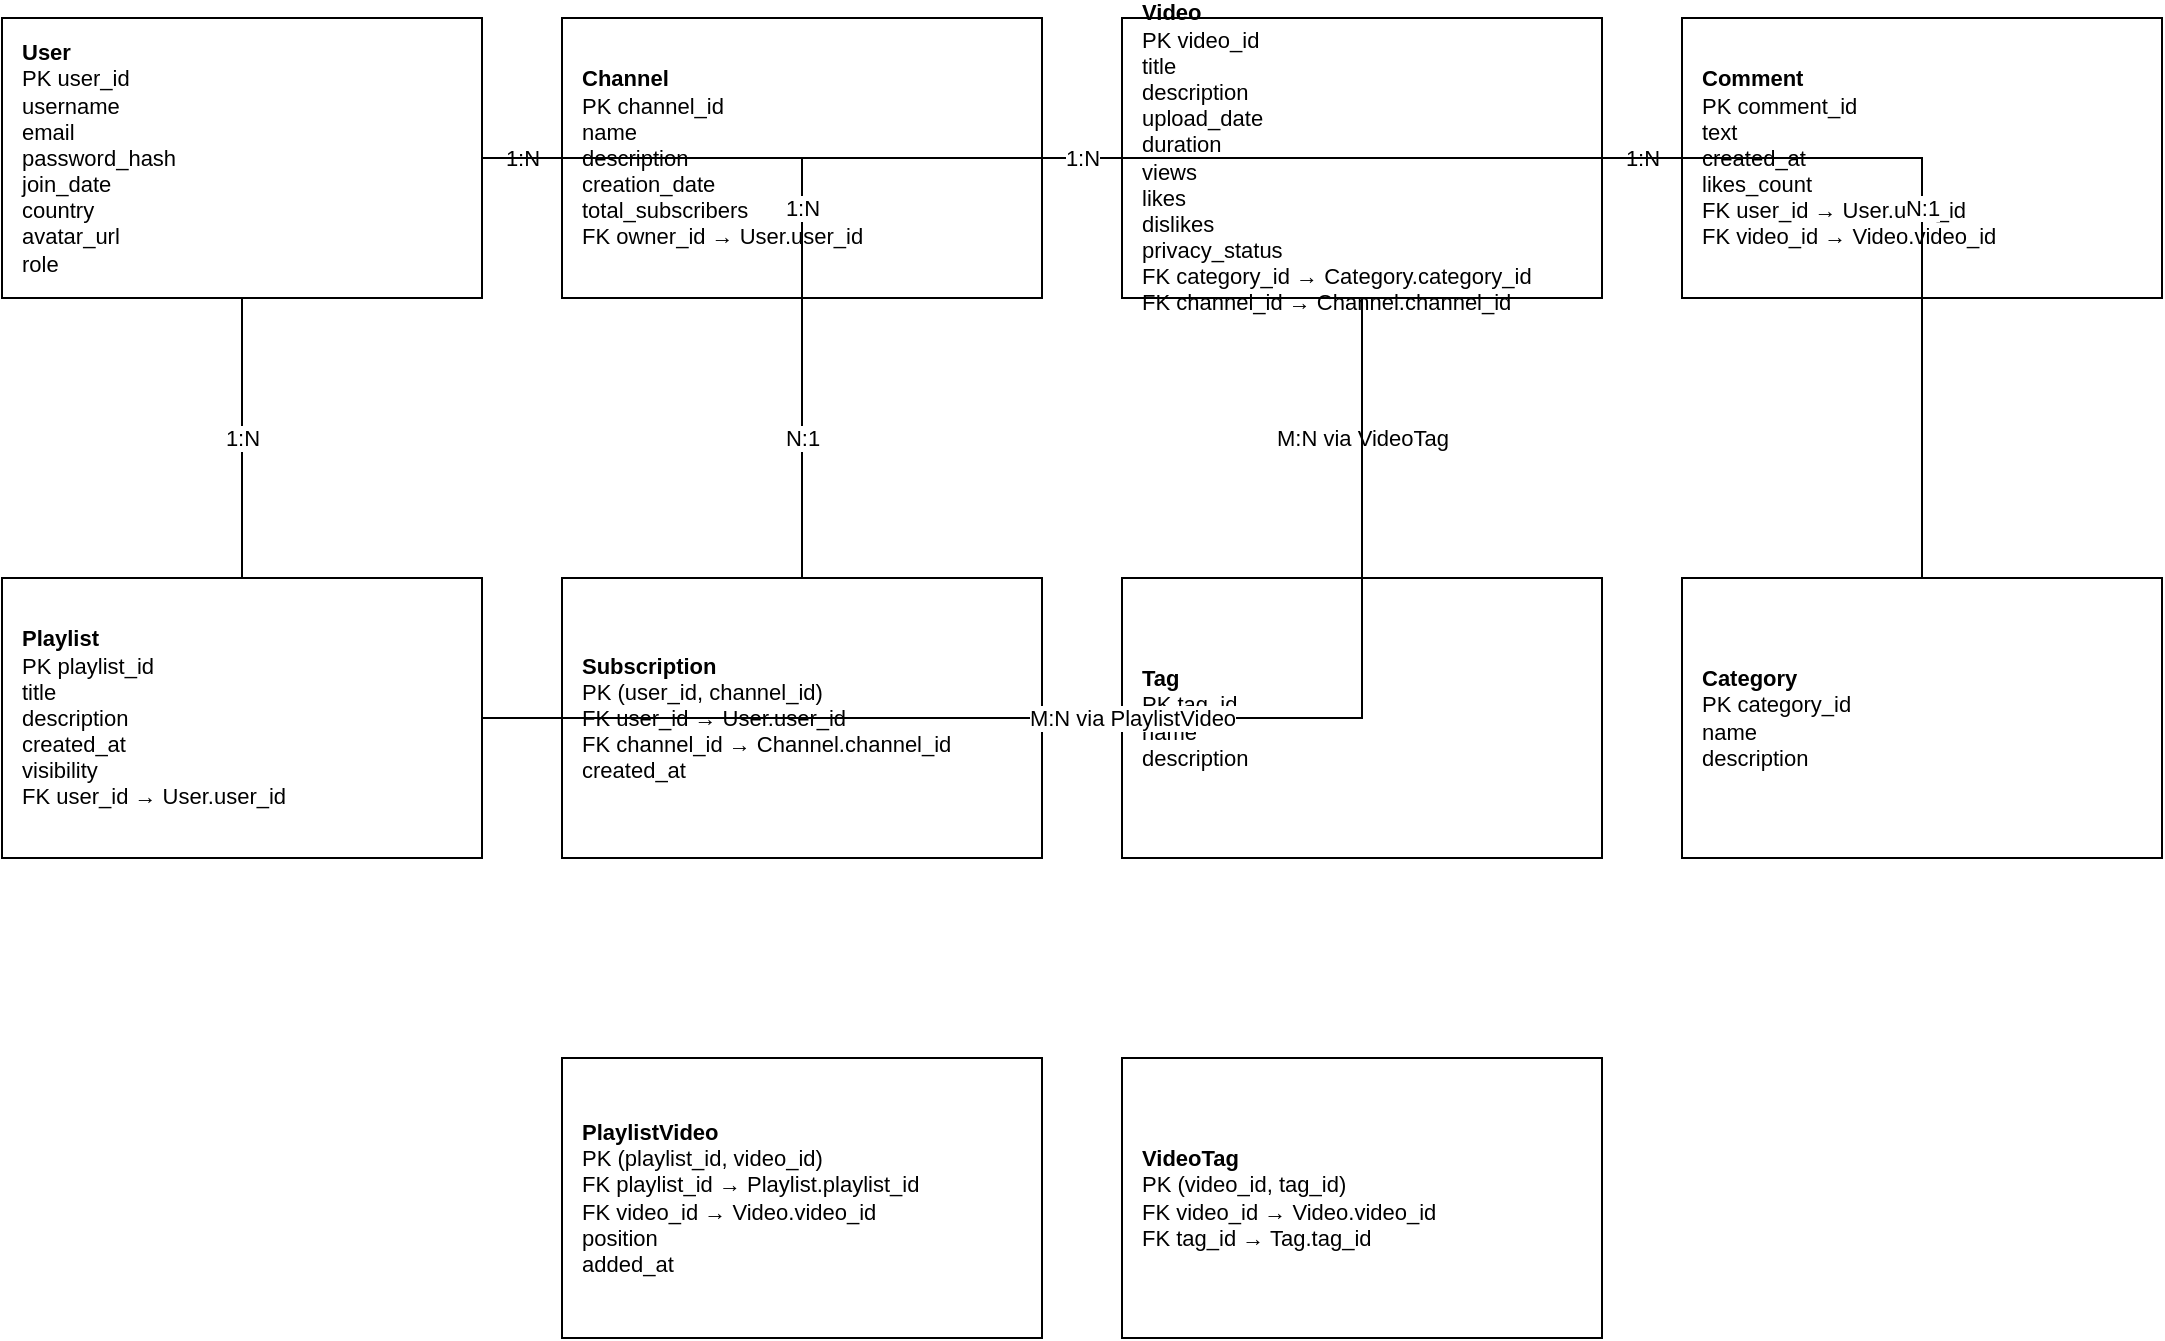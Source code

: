 <?xml version="1.0" ?>
<mxfile>
  <diagram name="YouTube Logical Data Model">
    <mxGraphModel dx="1420" dy="880" grid="1" gridSize="10" page="1" pageWidth="1920" pageHeight="1080">
      <root>
        <mxCell id="0"/>
        <mxCell id="1" parent="0"/>
        <mxCell id="User" value="&lt;b&gt;User&lt;/b&gt;&lt;br&gt;PK user_id&lt;br&gt;username&lt;br&gt;email&lt;br&gt;password_hash&lt;br&gt;join_date&lt;br&gt;country&lt;br&gt;avatar_url&lt;br&gt;role" vertex="1" parent="1" style="shape=rectangle;whiteSpace=wrap;html=1;rounded=0;fontSize=11;align=left;spacingLeft=8;">
          <mxGeometry x="80" y="80" width="240" height="140" as="geometry"/>
        </mxCell>
        <mxCell id="Channel" value="&lt;b&gt;Channel&lt;/b&gt;&lt;br&gt;PK channel_id&lt;br&gt;name&lt;br&gt;description&lt;br&gt;creation_date&lt;br&gt;total_subscribers&lt;br&gt;FK owner_id → User.user_id" vertex="1" parent="1" style="shape=rectangle;whiteSpace=wrap;html=1;rounded=0;fontSize=11;align=left;spacingLeft=8;">
          <mxGeometry x="360" y="80" width="240" height="140" as="geometry"/>
        </mxCell>
        <mxCell id="Video" value="&lt;b&gt;Video&lt;/b&gt;&lt;br&gt;PK video_id&lt;br&gt;title&lt;br&gt;description&lt;br&gt;upload_date&lt;br&gt;duration&lt;br&gt;views&lt;br&gt;likes&lt;br&gt;dislikes&lt;br&gt;privacy_status&lt;br&gt;FK category_id → Category.category_id&lt;br&gt;FK channel_id → Channel.channel_id" vertex="1" parent="1" style="shape=rectangle;whiteSpace=wrap;html=1;rounded=0;fontSize=11;align=left;spacingLeft=8;">
          <mxGeometry x="640" y="80" width="240" height="140" as="geometry"/>
        </mxCell>
        <mxCell id="Comment" value="&lt;b&gt;Comment&lt;/b&gt;&lt;br&gt;PK comment_id&lt;br&gt;text&lt;br&gt;created_at&lt;br&gt;likes_count&lt;br&gt;FK user_id → User.user_id&lt;br&gt;FK video_id → Video.video_id" vertex="1" parent="1" style="shape=rectangle;whiteSpace=wrap;html=1;rounded=0;fontSize=11;align=left;spacingLeft=8;">
          <mxGeometry x="920" y="80" width="240" height="140" as="geometry"/>
        </mxCell>
        <mxCell id="Playlist" value="&lt;b&gt;Playlist&lt;/b&gt;&lt;br&gt;PK playlist_id&lt;br&gt;title&lt;br&gt;description&lt;br&gt;created_at&lt;br&gt;visibility&lt;br&gt;FK user_id → User.user_id" vertex="1" parent="1" style="shape=rectangle;whiteSpace=wrap;html=1;rounded=0;fontSize=11;align=left;spacingLeft=8;">
          <mxGeometry x="80" y="360" width="240" height="140" as="geometry"/>
        </mxCell>
        <mxCell id="Subscription" value="&lt;b&gt;Subscription&lt;/b&gt;&lt;br&gt;PK (user_id, channel_id)&lt;br&gt;FK user_id → User.user_id&lt;br&gt;FK channel_id → Channel.channel_id&lt;br&gt;created_at" vertex="1" parent="1" style="shape=rectangle;whiteSpace=wrap;html=1;rounded=0;fontSize=11;align=left;spacingLeft=8;">
          <mxGeometry x="360" y="360" width="240" height="140" as="geometry"/>
        </mxCell>
        <mxCell id="Tag" value="&lt;b&gt;Tag&lt;/b&gt;&lt;br&gt;PK tag_id&lt;br&gt;name&lt;br&gt;description" vertex="1" parent="1" style="shape=rectangle;whiteSpace=wrap;html=1;rounded=0;fontSize=11;align=left;spacingLeft=8;">
          <mxGeometry x="640" y="360" width="240" height="140" as="geometry"/>
        </mxCell>
        <mxCell id="Category" value="&lt;b&gt;Category&lt;/b&gt;&lt;br&gt;PK category_id&lt;br&gt;name&lt;br&gt;description" vertex="1" parent="1" style="shape=rectangle;whiteSpace=wrap;html=1;rounded=0;fontSize=11;align=left;spacingLeft=8;">
          <mxGeometry x="920" y="360" width="240" height="140" as="geometry"/>
        </mxCell>
        <mxCell id="VideoTag" value="&lt;b&gt;VideoTag&lt;/b&gt;&lt;br&gt;PK (video_id, tag_id)&lt;br&gt;FK video_id → Video.video_id&lt;br&gt;FK tag_id → Tag.tag_id" vertex="1" parent="1" style="shape=rectangle;whiteSpace=wrap;html=1;rounded=0;fontSize=11;align=left;spacingLeft=8;">
          <mxGeometry x="640" y="600" width="240" height="140" as="geometry"/>
        </mxCell>
        <mxCell id="PlaylistVideo" value="&lt;b&gt;PlaylistVideo&lt;/b&gt;&lt;br&gt;PK (playlist_id, video_id)&lt;br&gt;FK playlist_id → Playlist.playlist_id&lt;br&gt;FK video_id → Video.video_id&lt;br&gt;position&lt;br&gt;added_at" vertex="1" parent="1" style="shape=rectangle;whiteSpace=wrap;html=1;rounded=0;fontSize=11;align=left;spacingLeft=8;">
          <mxGeometry x="360" y="600" width="240" height="140" as="geometry"/>
        </mxCell>
        <mxCell id="rel_1" value="1:N" edge="1" parent="1" source="User" target="Channel" style="edgeStyle=orthogonalEdgeStyle;rounded=0;html=1;endArrow=none;fontSize=11;">
          <mxGeometry relative="1" as="geometry"/>
        </mxCell>
        <mxCell id="rel_2" value="1:N" edge="1" parent="1" source="Channel" target="Video" style="edgeStyle=orthogonalEdgeStyle;rounded=0;html=1;endArrow=none;fontSize=11;">
          <mxGeometry relative="1" as="geometry"/>
        </mxCell>
        <mxCell id="rel_3" value="1:N" edge="1" parent="1" source="Video" target="Comment" style="edgeStyle=orthogonalEdgeStyle;rounded=0;html=1;endArrow=none;fontSize=11;">
          <mxGeometry relative="1" as="geometry"/>
        </mxCell>
        <mxCell id="rel_4" value="1:N" edge="1" parent="1" source="User" target="Comment" style="edgeStyle=orthogonalEdgeStyle;rounded=0;html=1;endArrow=none;fontSize=11;">
          <mxGeometry relative="1" as="geometry"/>
        </mxCell>
        <mxCell id="rel_5" value="1:N" edge="1" parent="1" source="User" target="Playlist" style="edgeStyle=orthogonalEdgeStyle;rounded=0;html=1;endArrow=none;fontSize=11;">
          <mxGeometry relative="1" as="geometry"/>
        </mxCell>
        <mxCell id="rel_6" value="1:N" edge="1" parent="1" source="User" target="Subscription" style="edgeStyle=orthogonalEdgeStyle;rounded=0;html=1;endArrow=none;fontSize=11;">
          <mxGeometry relative="1" as="geometry"/>
        </mxCell>
        <mxCell id="rel_7" value="N:1" edge="1" parent="1" source="Subscription" target="Channel" style="edgeStyle=orthogonalEdgeStyle;rounded=0;html=1;endArrow=none;fontSize=11;">
          <mxGeometry relative="1" as="geometry"/>
        </mxCell>
        <mxCell id="rel_8" value="M:N via VideoTag" edge="1" parent="1" source="Video" target="Tag" style="edgeStyle=orthogonalEdgeStyle;rounded=0;html=1;endArrow=none;fontSize=11;">
          <mxGeometry relative="1" as="geometry"/>
        </mxCell>
        <mxCell id="rel_9" value="M:N via PlaylistVideo" edge="1" parent="1" source="Playlist" target="Video" style="edgeStyle=orthogonalEdgeStyle;rounded=0;html=1;endArrow=none;fontSize=11;">
          <mxGeometry relative="1" as="geometry"/>
        </mxCell>
        <mxCell id="rel_10" value="N:1" edge="1" parent="1" source="Video" target="Category" style="edgeStyle=orthogonalEdgeStyle;rounded=0;html=1;endArrow=none;fontSize=11;">
          <mxGeometry relative="1" as="geometry"/>
        </mxCell>
      </root>
    </mxGraphModel>
  </diagram>
</mxfile>
